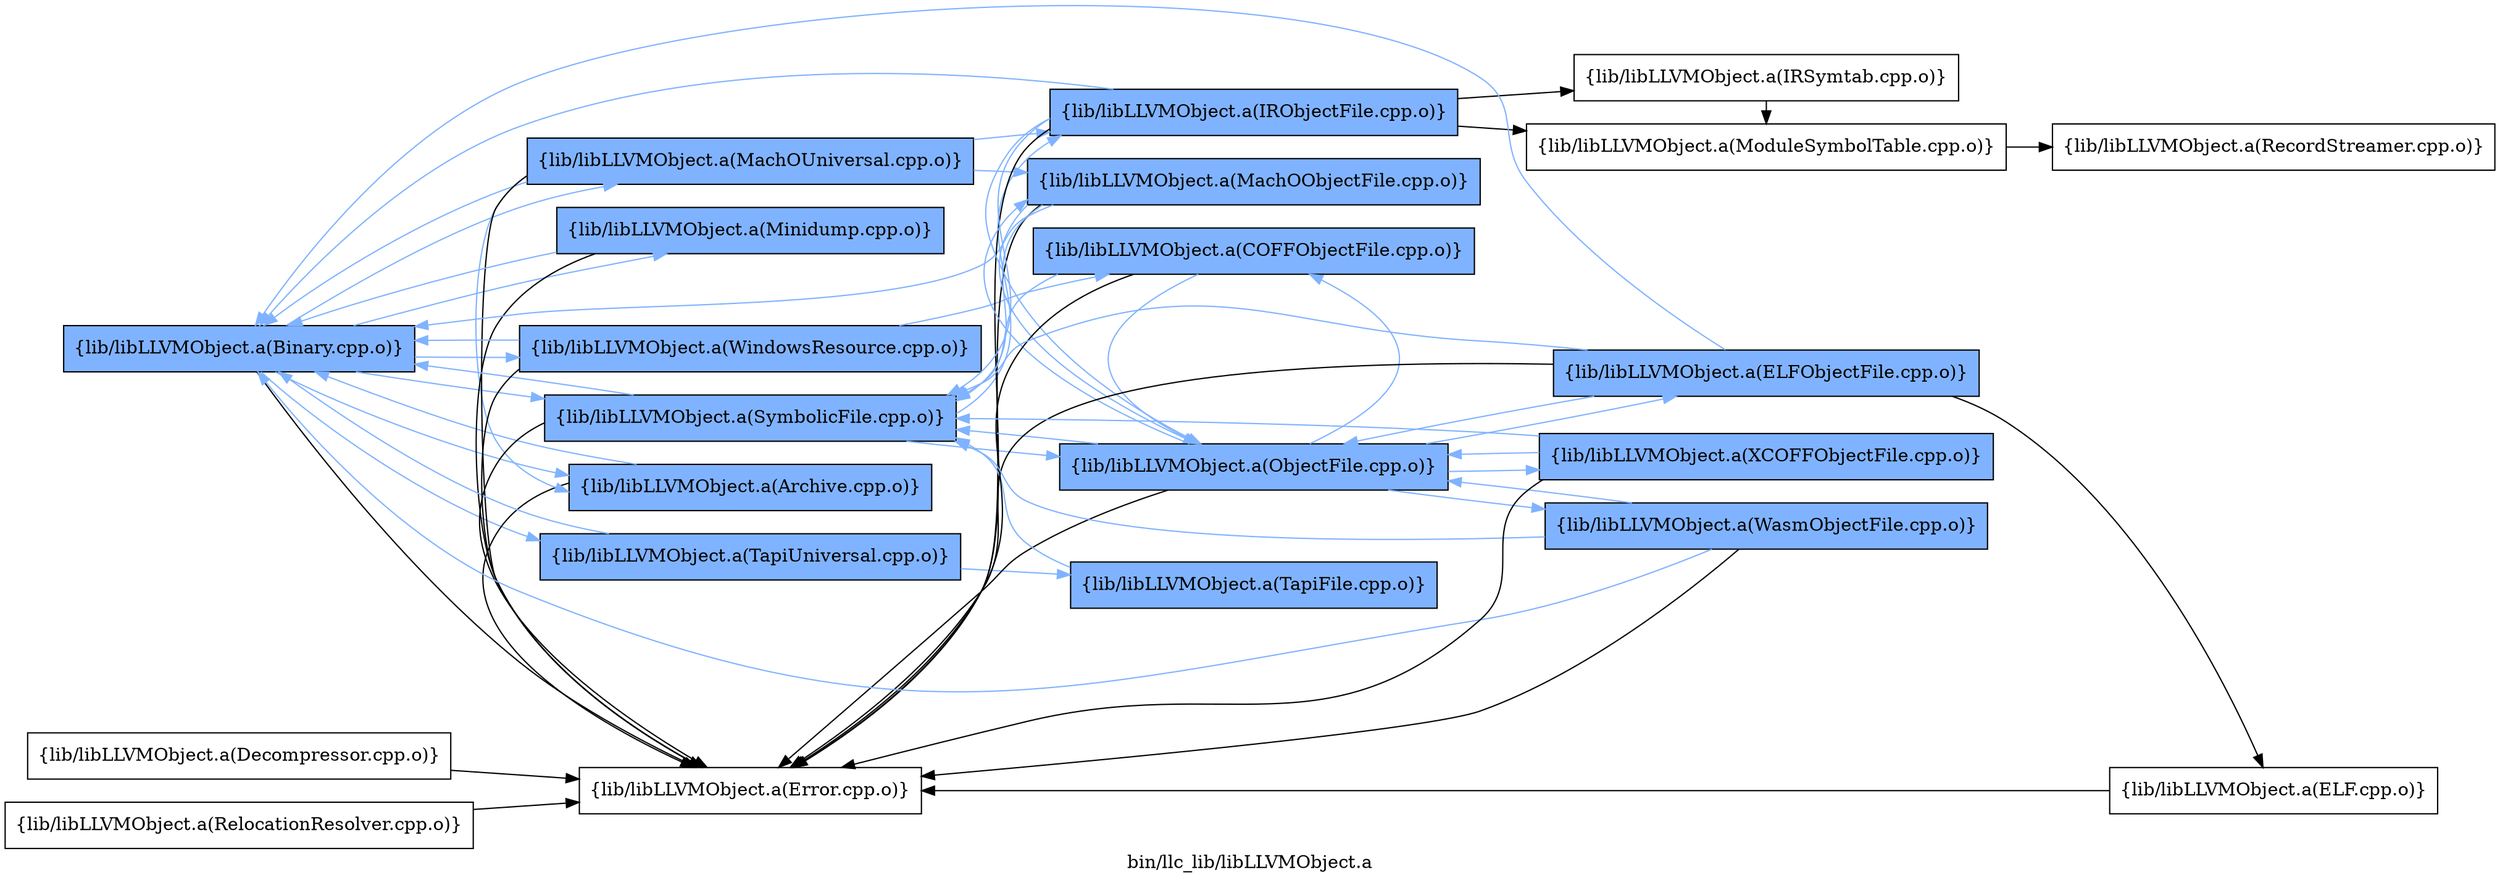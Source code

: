 digraph "bin/llc_lib/libLLVMObject.a" {
	label="bin/llc_lib/libLLVMObject.a";
	rankdir=LR;
	{ rank=same; Node0x55d3d39d11c8;  }
	{ rank=same; Node0x55d3d39d1628; Node0x55d3d39e4318; Node0x55d3d39e32d8; Node0x55d3d39e0088; Node0x55d3d39d1998; Node0x55d3d39d2758; Node0x55d3d39d3a68;  }
	{ rank=same; Node0x55d3d39e3698; Node0x55d3d39e26f8; Node0x55d3d39df368; Node0x55d3d39d2078; Node0x55d3d39e37d8;  }
	{ rank=same; Node0x55d3d39e2298; Node0x55d3d39de6e8; Node0x55d3d39decd8; Node0x55d3d39d3ce8; Node0x55d3d39d3478;  }

	Node0x55d3d39d11c8 [shape=record,shape=box,group=1,style=filled,fillcolor="0.600000 0.5 1",label="{lib/libLLVMObject.a(Binary.cpp.o)}"];
	Node0x55d3d39d11c8 -> Node0x55d3d39d1628[color="0.600000 0.5 1"];
	Node0x55d3d39d11c8 -> Node0x55d3d39e4318;
	Node0x55d3d39d11c8 -> Node0x55d3d39e32d8[color="0.600000 0.5 1"];
	Node0x55d3d39d11c8 -> Node0x55d3d39e0088[color="0.600000 0.5 1"];
	Node0x55d3d39d11c8 -> Node0x55d3d39d1998[color="0.600000 0.5 1"];
	Node0x55d3d39d11c8 -> Node0x55d3d39d2758[color="0.600000 0.5 1"];
	Node0x55d3d39d11c8 -> Node0x55d3d39d3a68[color="0.600000 0.5 1"];
	Node0x55d3d39d0cc8 [shape=record,shape=box,group=0,label="{lib/libLLVMObject.a(Decompressor.cpp.o)}"];
	Node0x55d3d39d0cc8 -> Node0x55d3d39e4318;
	Node0x55d3d39e4318 [shape=record,shape=box,group=0,label="{lib/libLLVMObject.a(Error.cpp.o)}"];
	Node0x55d3d39e3698 [shape=record,shape=box,group=1,style=filled,fillcolor="0.600000 0.5 1",label="{lib/libLLVMObject.a(MachOObjectFile.cpp.o)}"];
	Node0x55d3d39e3698 -> Node0x55d3d39d11c8[color="0.600000 0.5 1"];
	Node0x55d3d39e3698 -> Node0x55d3d39e4318;
	Node0x55d3d39e3698 -> Node0x55d3d39df368[color="0.600000 0.5 1"];
	Node0x55d3d39e3698 -> Node0x55d3d39d1998[color="0.600000 0.5 1"];
	Node0x55d3d39df368 [shape=record,shape=box,group=1,style=filled,fillcolor="0.600000 0.5 1",label="{lib/libLLVMObject.a(ObjectFile.cpp.o)}"];
	Node0x55d3d39df368 -> Node0x55d3d39e4318;
	Node0x55d3d39df368 -> Node0x55d3d39e3698[color="0.600000 0.5 1"];
	Node0x55d3d39df368 -> Node0x55d3d39decd8[color="0.600000 0.5 1"];
	Node0x55d3d39df368 -> Node0x55d3d39e37d8[color="0.600000 0.5 1"];
	Node0x55d3d39df368 -> Node0x55d3d39d1998[color="0.600000 0.5 1"];
	Node0x55d3d39df368 -> Node0x55d3d39d3ce8[color="0.600000 0.5 1"];
	Node0x55d3d39df368 -> Node0x55d3d39d3478[color="0.600000 0.5 1"];
	Node0x55d3d39d0a98 [shape=record,shape=box,group=0,label="{lib/libLLVMObject.a(RelocationResolver.cpp.o)}"];
	Node0x55d3d39d0a98 -> Node0x55d3d39e4318;
	Node0x55d3d39d1628 [shape=record,shape=box,group=1,style=filled,fillcolor="0.600000 0.5 1",label="{lib/libLLVMObject.a(Archive.cpp.o)}"];
	Node0x55d3d39d1628 -> Node0x55d3d39d11c8[color="0.600000 0.5 1"];
	Node0x55d3d39d1628 -> Node0x55d3d39e4318;
	Node0x55d3d39e32d8 [shape=record,shape=box,group=1,style=filled,fillcolor="0.600000 0.5 1",label="{lib/libLLVMObject.a(MachOUniversal.cpp.o)}"];
	Node0x55d3d39e32d8 -> Node0x55d3d39d11c8[color="0.600000 0.5 1"];
	Node0x55d3d39e32d8 -> Node0x55d3d39d1628[color="0.600000 0.5 1"];
	Node0x55d3d39e32d8 -> Node0x55d3d39e4318;
	Node0x55d3d39e32d8 -> Node0x55d3d39e3698[color="0.600000 0.5 1"];
	Node0x55d3d39e32d8 -> Node0x55d3d39e26f8[color="0.600000 0.5 1"];
	Node0x55d3d39e0088 [shape=record,shape=box,group=1,style=filled,fillcolor="0.600000 0.5 1",label="{lib/libLLVMObject.a(Minidump.cpp.o)}"];
	Node0x55d3d39e0088 -> Node0x55d3d39d11c8[color="0.600000 0.5 1"];
	Node0x55d3d39e0088 -> Node0x55d3d39e4318;
	Node0x55d3d39d1998 [shape=record,shape=box,group=1,style=filled,fillcolor="0.600000 0.5 1",label="{lib/libLLVMObject.a(SymbolicFile.cpp.o)}"];
	Node0x55d3d39d1998 -> Node0x55d3d39d11c8[color="0.600000 0.5 1"];
	Node0x55d3d39d1998 -> Node0x55d3d39e4318;
	Node0x55d3d39d1998 -> Node0x55d3d39e26f8[color="0.600000 0.5 1"];
	Node0x55d3d39d1998 -> Node0x55d3d39df368[color="0.600000 0.5 1"];
	Node0x55d3d39d2758 [shape=record,shape=box,group=1,style=filled,fillcolor="0.600000 0.5 1",label="{lib/libLLVMObject.a(TapiUniversal.cpp.o)}"];
	Node0x55d3d39d2758 -> Node0x55d3d39d11c8[color="0.600000 0.5 1"];
	Node0x55d3d39d2758 -> Node0x55d3d39d2078[color="0.600000 0.5 1"];
	Node0x55d3d39d3a68 [shape=record,shape=box,group=1,style=filled,fillcolor="0.600000 0.5 1",label="{lib/libLLVMObject.a(WindowsResource.cpp.o)}"];
	Node0x55d3d39d3a68 -> Node0x55d3d39d11c8[color="0.600000 0.5 1"];
	Node0x55d3d39d3a68 -> Node0x55d3d39e4318;
	Node0x55d3d39d3a68 -> Node0x55d3d39e37d8[color="0.600000 0.5 1"];
	Node0x55d3d39e26f8 [shape=record,shape=box,group=1,style=filled,fillcolor="0.600000 0.5 1",label="{lib/libLLVMObject.a(IRObjectFile.cpp.o)}"];
	Node0x55d3d39e26f8 -> Node0x55d3d39d11c8[color="0.600000 0.5 1"];
	Node0x55d3d39e26f8 -> Node0x55d3d39e4318;
	Node0x55d3d39e26f8 -> Node0x55d3d39e2298;
	Node0x55d3d39e26f8 -> Node0x55d3d39de6e8;
	Node0x55d3d39e26f8 -> Node0x55d3d39df368[color="0.600000 0.5 1"];
	Node0x55d3d39e26f8 -> Node0x55d3d39d1998[color="0.600000 0.5 1"];
	Node0x55d3d39e2298 [shape=record,shape=box,group=0,label="{lib/libLLVMObject.a(IRSymtab.cpp.o)}"];
	Node0x55d3d39e2298 -> Node0x55d3d39de6e8;
	Node0x55d3d39de6e8 [shape=record,shape=box,group=0,label="{lib/libLLVMObject.a(ModuleSymbolTable.cpp.o)}"];
	Node0x55d3d39de6e8 -> Node0x55d3d39d17b8;
	Node0x55d3d39d17b8 [shape=record,shape=box,group=0,label="{lib/libLLVMObject.a(RecordStreamer.cpp.o)}"];
	Node0x55d3d39decd8 [shape=record,shape=box,group=1,style=filled,fillcolor="0.600000 0.5 1",label="{lib/libLLVMObject.a(ELFObjectFile.cpp.o)}"];
	Node0x55d3d39decd8 -> Node0x55d3d39d11c8[color="0.600000 0.5 1"];
	Node0x55d3d39decd8 -> Node0x55d3d39e4318;
	Node0x55d3d39decd8 -> Node0x55d3d39df368[color="0.600000 0.5 1"];
	Node0x55d3d39decd8 -> Node0x55d3d39dcf28;
	Node0x55d3d39decd8 -> Node0x55d3d39d1998[color="0.600000 0.5 1"];
	Node0x55d3d39e37d8 [shape=record,shape=box,group=1,style=filled,fillcolor="0.600000 0.5 1",label="{lib/libLLVMObject.a(COFFObjectFile.cpp.o)}"];
	Node0x55d3d39e37d8 -> Node0x55d3d39e4318;
	Node0x55d3d39e37d8 -> Node0x55d3d39df368[color="0.600000 0.5 1"];
	Node0x55d3d39e37d8 -> Node0x55d3d39d1998[color="0.600000 0.5 1"];
	Node0x55d3d39d3ce8 [shape=record,shape=box,group=1,style=filled,fillcolor="0.600000 0.5 1",label="{lib/libLLVMObject.a(WasmObjectFile.cpp.o)}"];
	Node0x55d3d39d3ce8 -> Node0x55d3d39d11c8[color="0.600000 0.5 1"];
	Node0x55d3d39d3ce8 -> Node0x55d3d39e4318;
	Node0x55d3d39d3ce8 -> Node0x55d3d39df368[color="0.600000 0.5 1"];
	Node0x55d3d39d3ce8 -> Node0x55d3d39d1998[color="0.600000 0.5 1"];
	Node0x55d3d39d3478 [shape=record,shape=box,group=1,style=filled,fillcolor="0.600000 0.5 1",label="{lib/libLLVMObject.a(XCOFFObjectFile.cpp.o)}"];
	Node0x55d3d39d3478 -> Node0x55d3d39e4318;
	Node0x55d3d39d3478 -> Node0x55d3d39df368[color="0.600000 0.5 1"];
	Node0x55d3d39d3478 -> Node0x55d3d39d1998[color="0.600000 0.5 1"];
	Node0x55d3d39dcf28 [shape=record,shape=box,group=0,label="{lib/libLLVMObject.a(ELF.cpp.o)}"];
	Node0x55d3d39dcf28 -> Node0x55d3d39e4318;
	Node0x55d3d39d2078 [shape=record,shape=box,group=1,style=filled,fillcolor="0.600000 0.5 1",label="{lib/libLLVMObject.a(TapiFile.cpp.o)}"];
	Node0x55d3d39d2078 -> Node0x55d3d39d1998[color="0.600000 0.5 1"];
}

